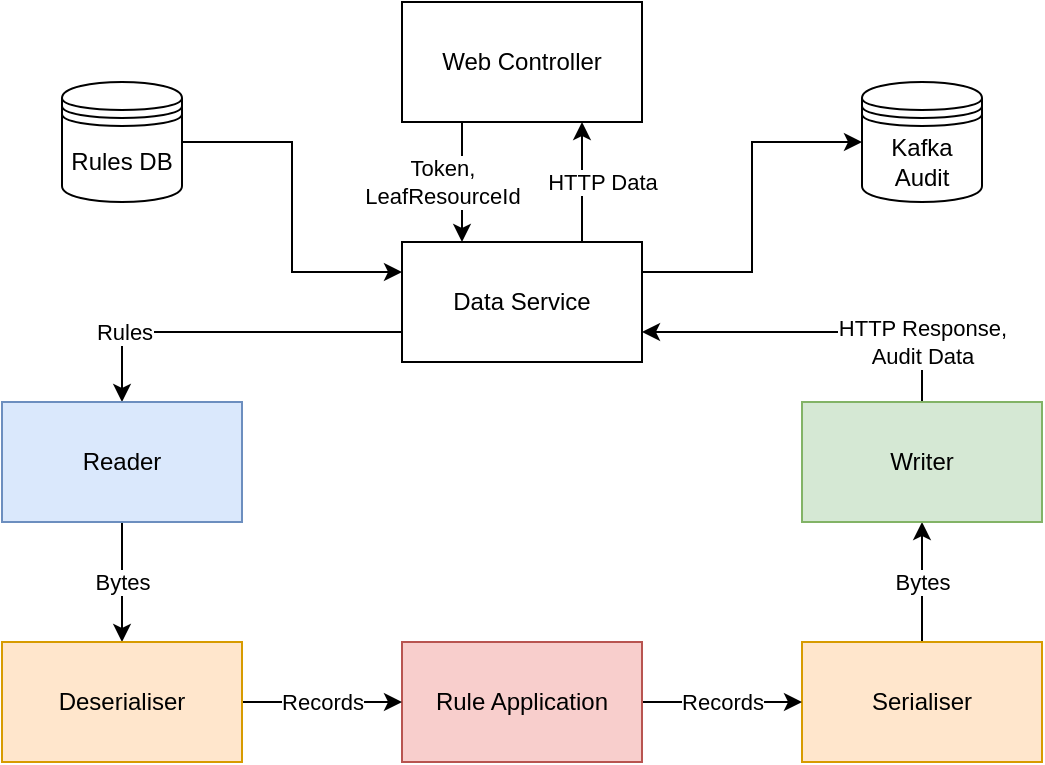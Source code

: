 <mxfile version="14.8.6" type="device"><diagram id="ozAnk7vv8pAQFUPMqHmi" name="Page-1"><mxGraphModel dx="1818" dy="751" grid="1" gridSize="10" guides="1" tooltips="1" connect="1" arrows="1" fold="1" page="0" pageScale="1" pageWidth="827" pageHeight="1169" math="0" shadow="0"><root><mxCell id="0"/><mxCell id="1" parent="0"/><mxCell id="LKJdhh-0rP0fVrCWCYIb-24" value="&lt;div&gt;Token,&lt;/div&gt;&lt;div&gt;LeafResourceId&lt;br&gt;&lt;/div&gt;" style="edgeStyle=orthogonalEdgeStyle;rounded=0;orthogonalLoop=1;jettySize=auto;html=1;exitX=0.25;exitY=1;exitDx=0;exitDy=0;entryX=0.25;entryY=0;entryDx=0;entryDy=0;startArrow=none;startFill=0;" parent="1" source="LKJdhh-0rP0fVrCWCYIb-1" target="LKJdhh-0rP0fVrCWCYIb-2" edge="1"><mxGeometry y="-10" relative="1" as="geometry"><mxPoint as="offset"/></mxGeometry></mxCell><mxCell id="LKJdhh-0rP0fVrCWCYIb-1" value="Web Controller" style="rounded=0;whiteSpace=wrap;html=1;" parent="1" vertex="1"><mxGeometry x="-40" y="150" width="120" height="60" as="geometry"/></mxCell><mxCell id="LKJdhh-0rP0fVrCWCYIb-19" style="edgeStyle=orthogonalEdgeStyle;rounded=0;orthogonalLoop=1;jettySize=auto;html=1;exitX=0;exitY=0.75;exitDx=0;exitDy=0;startArrow=none;startFill=0;" parent="1" source="LKJdhh-0rP0fVrCWCYIb-2" target="LKJdhh-0rP0fVrCWCYIb-4" edge="1"><mxGeometry relative="1" as="geometry"/></mxCell><mxCell id="LKJdhh-0rP0fVrCWCYIb-29" value="Rules" style="edgeLabel;html=1;align=center;verticalAlign=middle;resizable=0;points=[];" parent="LKJdhh-0rP0fVrCWCYIb-19" vertex="1" connectable="0"><mxGeometry x="0.08" relative="1" as="geometry"><mxPoint x="-45" as="offset"/></mxGeometry></mxCell><mxCell id="LKJdhh-0rP0fVrCWCYIb-23" value="HTTP Data" style="edgeStyle=orthogonalEdgeStyle;rounded=0;orthogonalLoop=1;jettySize=auto;html=1;exitX=0.75;exitY=0;exitDx=0;exitDy=0;entryX=0.75;entryY=1;entryDx=0;entryDy=0;startArrow=none;startFill=0;" parent="1" source="LKJdhh-0rP0fVrCWCYIb-2" target="LKJdhh-0rP0fVrCWCYIb-1" edge="1"><mxGeometry y="-10" relative="1" as="geometry"><mxPoint as="offset"/></mxGeometry></mxCell><mxCell id="LKJdhh-0rP0fVrCWCYIb-32" style="edgeStyle=orthogonalEdgeStyle;rounded=0;orthogonalLoop=1;jettySize=auto;html=1;exitX=1;exitY=0.25;exitDx=0;exitDy=0;entryX=0;entryY=0.5;entryDx=0;entryDy=0;startArrow=none;startFill=0;" parent="1" source="LKJdhh-0rP0fVrCWCYIb-2" target="LKJdhh-0rP0fVrCWCYIb-26" edge="1"><mxGeometry relative="1" as="geometry"/></mxCell><mxCell id="LKJdhh-0rP0fVrCWCYIb-2" value="Data Service" style="rounded=0;whiteSpace=wrap;html=1;" parent="1" vertex="1"><mxGeometry x="-40" y="270" width="120" height="60" as="geometry"/></mxCell><mxCell id="LKJdhh-0rP0fVrCWCYIb-18" value="Bytes" style="edgeStyle=orthogonalEdgeStyle;rounded=0;orthogonalLoop=1;jettySize=auto;html=1;exitX=0.5;exitY=0;exitDx=0;exitDy=0;entryX=0.5;entryY=1;entryDx=0;entryDy=0;startArrow=none;startFill=0;" parent="1" source="LKJdhh-0rP0fVrCWCYIb-3" target="LKJdhh-0rP0fVrCWCYIb-5" edge="1"><mxGeometry relative="1" as="geometry"/></mxCell><mxCell id="LKJdhh-0rP0fVrCWCYIb-3" value="Serialiser" style="rounded=0;whiteSpace=wrap;html=1;fillColor=#ffe6cc;strokeColor=#d79b00;" parent="1" vertex="1"><mxGeometry x="160" y="470" width="120" height="60" as="geometry"/></mxCell><mxCell id="LKJdhh-0rP0fVrCWCYIb-15" value="Bytes" style="edgeStyle=orthogonalEdgeStyle;rounded=0;orthogonalLoop=1;jettySize=auto;html=1;exitX=0.5;exitY=1;exitDx=0;exitDy=0;entryX=0.5;entryY=0;entryDx=0;entryDy=0;startArrow=none;startFill=0;" parent="1" source="LKJdhh-0rP0fVrCWCYIb-4" target="LKJdhh-0rP0fVrCWCYIb-14" edge="1"><mxGeometry relative="1" as="geometry"/></mxCell><mxCell id="LKJdhh-0rP0fVrCWCYIb-4" value="Reader" style="rounded=0;whiteSpace=wrap;html=1;fillColor=#dae8fc;strokeColor=#6c8ebf;" parent="1" vertex="1"><mxGeometry x="-240" y="350" width="120" height="60" as="geometry"/></mxCell><mxCell id="LKJdhh-0rP0fVrCWCYIb-20" style="edgeStyle=orthogonalEdgeStyle;rounded=0;orthogonalLoop=1;jettySize=auto;html=1;exitX=0.5;exitY=0;exitDx=0;exitDy=0;entryX=1;entryY=0.75;entryDx=0;entryDy=0;startArrow=none;startFill=0;" parent="1" source="LKJdhh-0rP0fVrCWCYIb-5" target="LKJdhh-0rP0fVrCWCYIb-2" edge="1"><mxGeometry relative="1" as="geometry"/></mxCell><mxCell id="LKJdhh-0rP0fVrCWCYIb-30" value="&lt;div&gt;HTTP Response,&lt;/div&gt;&lt;div&gt;Audit Data&lt;br&gt;&lt;/div&gt;" style="edgeLabel;html=1;align=center;verticalAlign=middle;resizable=0;points=[];" parent="LKJdhh-0rP0fVrCWCYIb-20" vertex="1" connectable="0"><mxGeometry x="-0.293" relative="1" as="geometry"><mxPoint x="27" y="5" as="offset"/></mxGeometry></mxCell><mxCell id="LKJdhh-0rP0fVrCWCYIb-5" value="Writer" style="rounded=0;whiteSpace=wrap;html=1;fillColor=#d5e8d4;strokeColor=#82b366;" parent="1" vertex="1"><mxGeometry x="160" y="350" width="120" height="60" as="geometry"/></mxCell><mxCell id="LKJdhh-0rP0fVrCWCYIb-17" value="Records" style="edgeStyle=orthogonalEdgeStyle;rounded=0;orthogonalLoop=1;jettySize=auto;html=1;exitX=1;exitY=0.5;exitDx=0;exitDy=0;entryX=0;entryY=0.5;entryDx=0;entryDy=0;startArrow=none;startFill=0;" parent="1" source="LKJdhh-0rP0fVrCWCYIb-12" target="LKJdhh-0rP0fVrCWCYIb-3" edge="1"><mxGeometry relative="1" as="geometry"/></mxCell><mxCell id="LKJdhh-0rP0fVrCWCYIb-12" value="Rule Application" style="rounded=0;whiteSpace=wrap;html=1;fillColor=#f8cecc;strokeColor=#b85450;" parent="1" vertex="1"><mxGeometry x="-40" y="470" width="120" height="60" as="geometry"/></mxCell><mxCell id="LKJdhh-0rP0fVrCWCYIb-16" value="Records" style="edgeStyle=orthogonalEdgeStyle;rounded=0;orthogonalLoop=1;jettySize=auto;html=1;exitX=1;exitY=0.5;exitDx=0;exitDy=0;entryX=0;entryY=0.5;entryDx=0;entryDy=0;startArrow=none;startFill=0;" parent="1" source="LKJdhh-0rP0fVrCWCYIb-14" target="LKJdhh-0rP0fVrCWCYIb-12" edge="1"><mxGeometry relative="1" as="geometry"/></mxCell><mxCell id="LKJdhh-0rP0fVrCWCYIb-14" value="Deserialiser" style="rounded=0;whiteSpace=wrap;html=1;fillColor=#ffe6cc;strokeColor=#d79b00;" parent="1" vertex="1"><mxGeometry x="-240" y="470" width="120" height="60" as="geometry"/></mxCell><mxCell id="LKJdhh-0rP0fVrCWCYIb-31" style="edgeStyle=orthogonalEdgeStyle;rounded=0;orthogonalLoop=1;jettySize=auto;html=1;exitX=1;exitY=0.5;exitDx=0;exitDy=0;entryX=0;entryY=0.25;entryDx=0;entryDy=0;startArrow=none;startFill=0;" parent="1" source="LKJdhh-0rP0fVrCWCYIb-25" target="LKJdhh-0rP0fVrCWCYIb-2" edge="1"><mxGeometry relative="1" as="geometry"/></mxCell><mxCell id="LKJdhh-0rP0fVrCWCYIb-25" value="Rules DB" style="shape=datastore;whiteSpace=wrap;html=1;" parent="1" vertex="1"><mxGeometry x="-210" y="190" width="60" height="60" as="geometry"/></mxCell><mxCell id="LKJdhh-0rP0fVrCWCYIb-26" value="&lt;div&gt;Kafka&lt;/div&gt;&lt;div&gt;Audit&lt;br&gt;&lt;/div&gt;" style="shape=datastore;whiteSpace=wrap;html=1;" parent="1" vertex="1"><mxGeometry x="190" y="190" width="60" height="60" as="geometry"/></mxCell></root></mxGraphModel></diagram></mxfile>